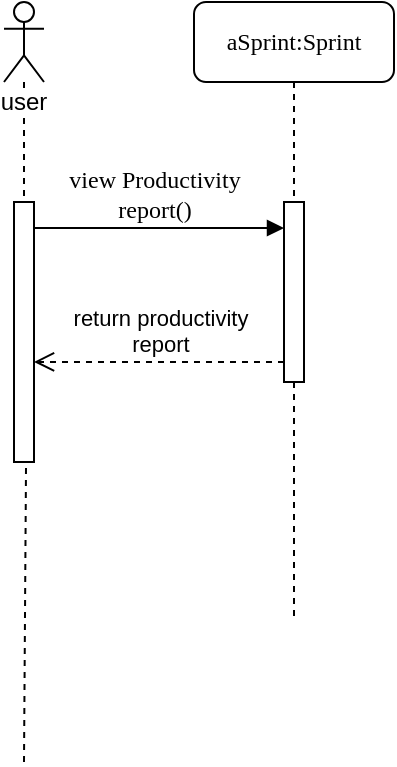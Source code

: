 <mxfile version="10.6.8" type="github"><diagram name="Page-1" id="13e1069c-82ec-6db2-03f1-153e76fe0fe0"><mxGraphModel dx="988" dy="554" grid="1" gridSize="10" guides="1" tooltips="1" connect="1" arrows="1" fold="1" page="1" pageScale="1" pageWidth="1100" pageHeight="850" background="#ffffff" math="0" shadow="0"><root><mxCell id="0"/><mxCell id="1" parent="0"/><mxCell id="10lkEnIS23p6MV9Je7dW-8" value="aSprint:Sprint" style="shape=umlLifeline;perimeter=lifelinePerimeter;whiteSpace=wrap;html=1;container=1;collapsible=0;recursiveResize=0;outlineConnect=0;rounded=1;shadow=0;comic=0;labelBackgroundColor=none;strokeColor=#000000;strokeWidth=1;fillColor=#FFFFFF;fontFamily=Verdana;fontSize=12;fontColor=#000000;align=center;" vertex="1" parent="1"><mxGeometry x="270" y="110" width="100" height="310" as="geometry"/></mxCell><mxCell id="10lkEnIS23p6MV9Je7dW-9" value="" style="html=1;points=[];perimeter=orthogonalPerimeter;rounded=0;shadow=0;comic=0;labelBackgroundColor=none;strokeColor=#000000;strokeWidth=1;fillColor=#FFFFFF;fontFamily=Verdana;fontSize=12;fontColor=#000000;align=center;" vertex="1" parent="10lkEnIS23p6MV9Je7dW-8"><mxGeometry x="45" y="100" width="10" height="90" as="geometry"/></mxCell><mxCell id="10lkEnIS23p6MV9Je7dW-10" value="&lt;div&gt;view Productivity&lt;br&gt;&lt;/div&gt;&lt;div&gt;report()&lt;br&gt;&lt;/div&gt;" style="html=1;verticalAlign=bottom;endArrow=block;entryX=0;entryY=0;labelBackgroundColor=none;fontFamily=Verdana;fontSize=12;edgeStyle=elbowEdgeStyle;elbow=vertical;" edge="1" parent="1"><mxGeometry relative="1" as="geometry"><mxPoint x="185" y="223" as="sourcePoint"/><mxPoint x="315" y="223" as="targetPoint"/></mxGeometry></mxCell><mxCell id="10lkEnIS23p6MV9Je7dW-11" value="" style="html=1;points=[];perimeter=orthogonalPerimeter;" vertex="1" parent="1"><mxGeometry x="180" y="210" width="10" height="130" as="geometry"/></mxCell><mxCell id="10lkEnIS23p6MV9Je7dW-12" value="user" style="shape=umlLifeline;participant=umlActor;perimeter=lifelinePerimeter;whiteSpace=wrap;html=1;container=1;collapsible=0;recursiveResize=0;verticalAlign=top;spacingTop=36;labelBackgroundColor=#ffffff;outlineConnect=0;" vertex="1" parent="1"><mxGeometry x="175" y="110" width="20" height="100" as="geometry"/></mxCell><mxCell id="10lkEnIS23p6MV9Je7dW-13" value="" style="endArrow=none;dashed=1;html=1;entryX=0.6;entryY=1.023;entryDx=0;entryDy=0;entryPerimeter=0;" edge="1" parent="1" target="10lkEnIS23p6MV9Je7dW-11"><mxGeometry width="50" height="50" relative="1" as="geometry"><mxPoint x="185" y="490" as="sourcePoint"/><mxPoint x="185" y="350" as="targetPoint"/></mxGeometry></mxCell><mxCell id="10lkEnIS23p6MV9Je7dW-14" value="&lt;div&gt;return productivity &lt;br&gt;&lt;/div&gt;&lt;div&gt;report&lt;/div&gt;" style="html=1;verticalAlign=bottom;endArrow=open;dashed=1;endSize=8;entryX=1;entryY=0.615;entryDx=0;entryDy=0;entryPerimeter=0;" edge="1" parent="1" target="10lkEnIS23p6MV9Je7dW-11"><mxGeometry relative="1" as="geometry"><mxPoint x="315" y="290" as="sourcePoint"/><mxPoint x="235" y="290" as="targetPoint"/></mxGeometry></mxCell></root></mxGraphModel></diagram></mxfile>